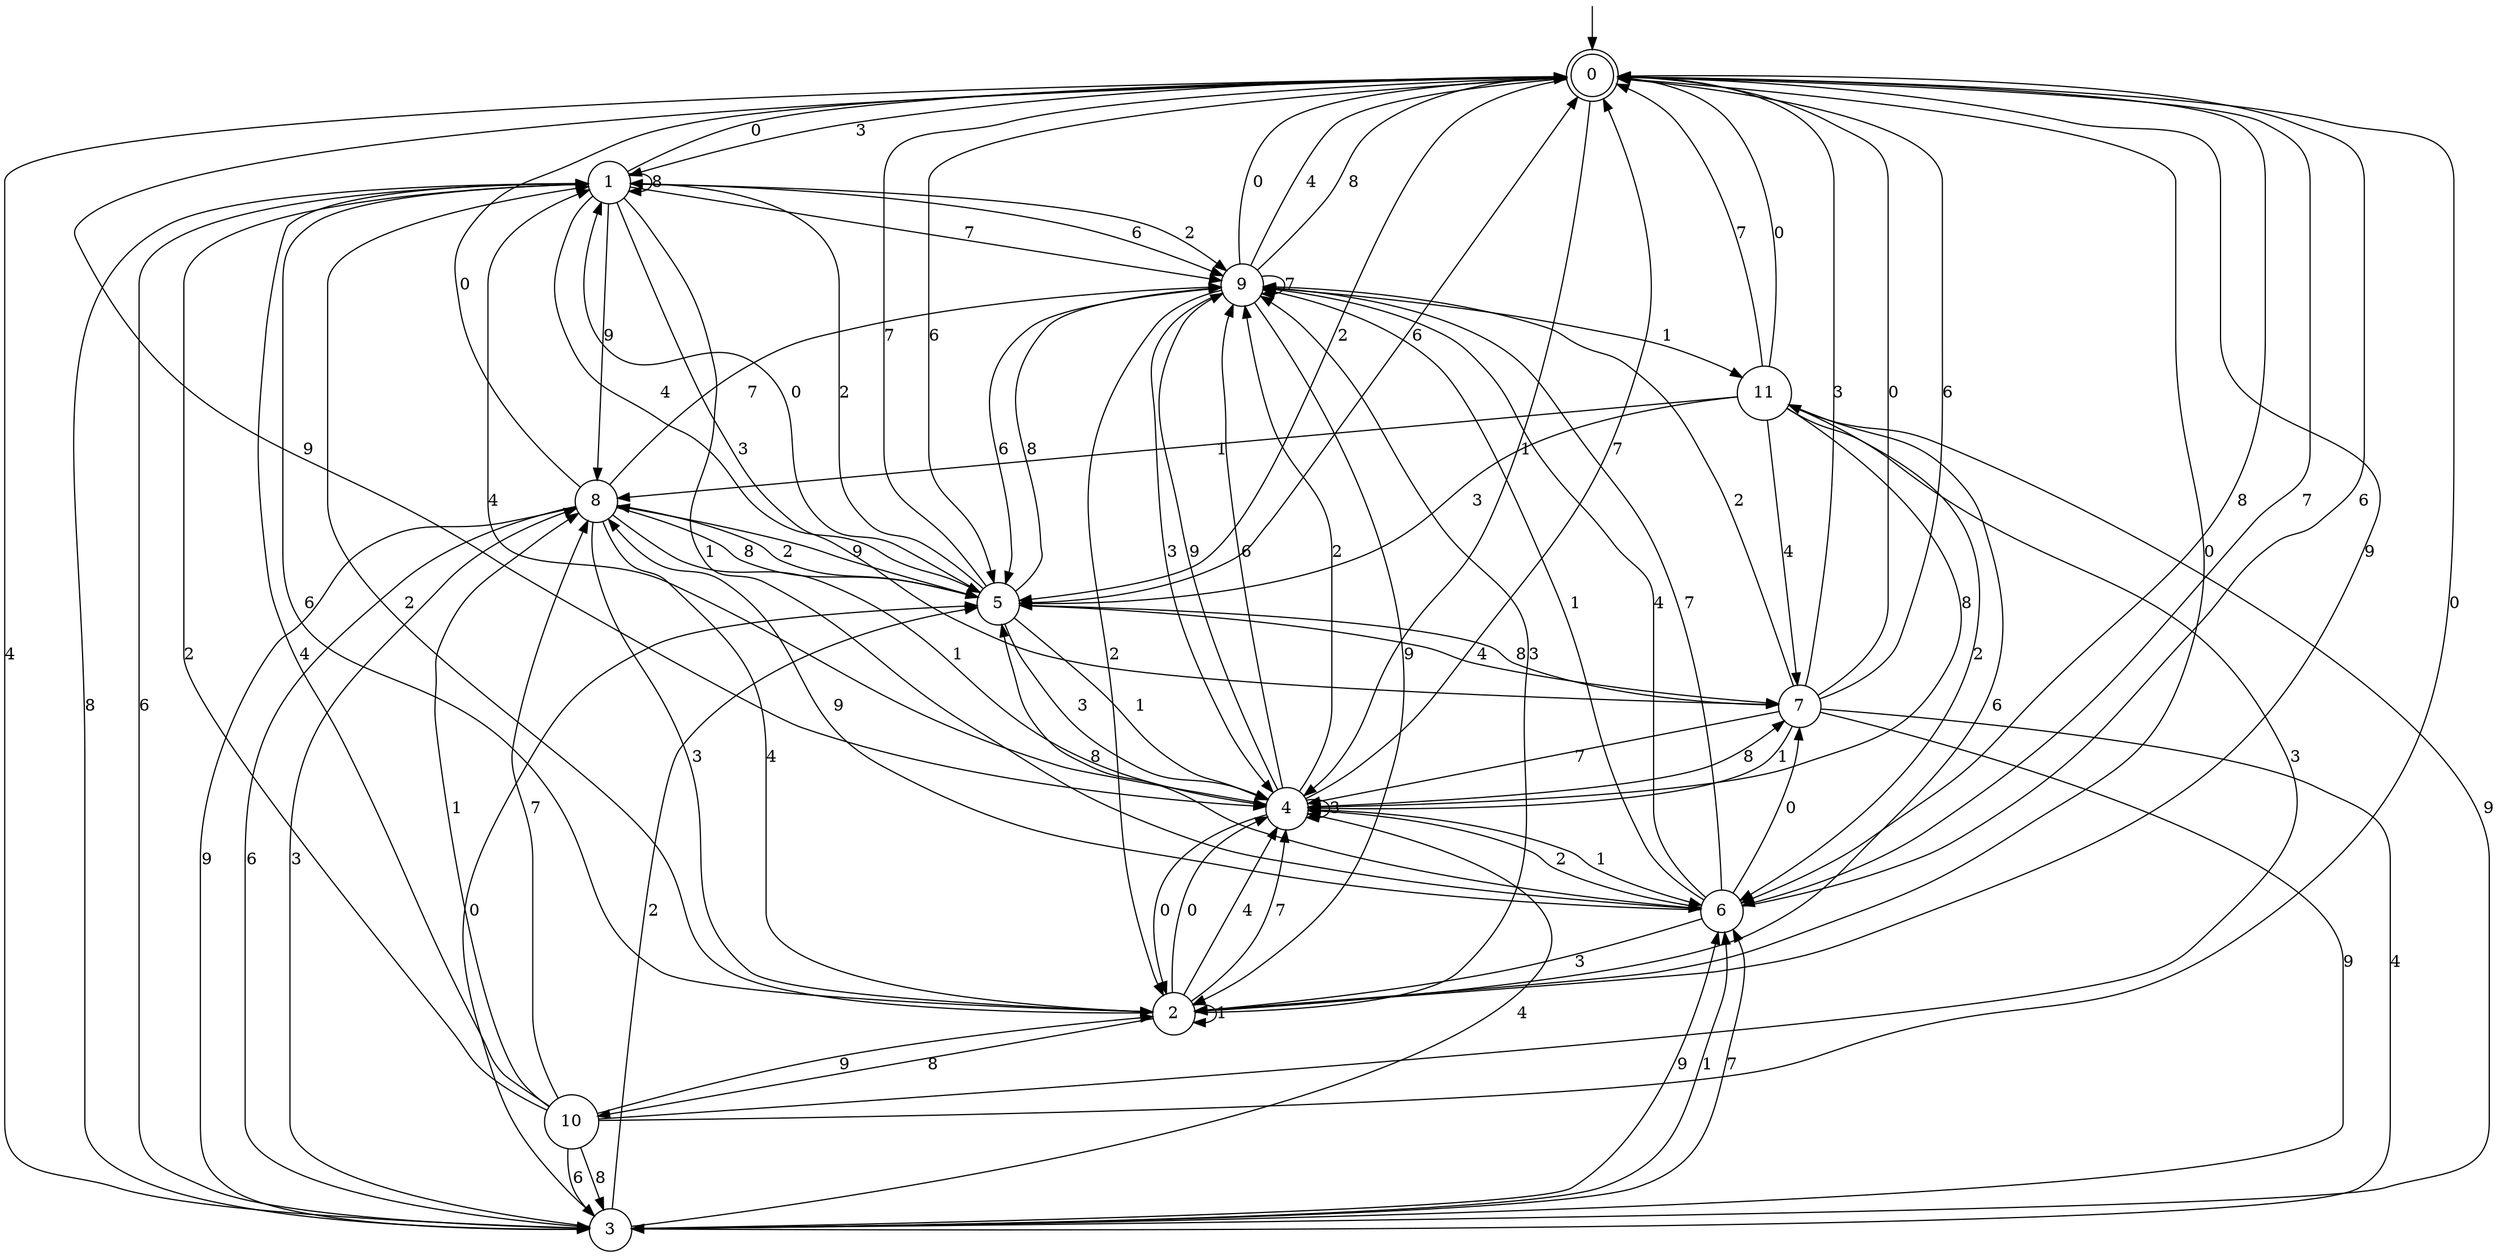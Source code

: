 digraph g {

	s0 [shape="doublecircle" label="0"];
	s1 [shape="circle" label="1"];
	s2 [shape="circle" label="2"];
	s3 [shape="circle" label="3"];
	s4 [shape="circle" label="4"];
	s5 [shape="circle" label="5"];
	s6 [shape="circle" label="6"];
	s7 [shape="circle" label="7"];
	s8 [shape="circle" label="8"];
	s9 [shape="circle" label="9"];
	s10 [shape="circle" label="10"];
	s11 [shape="circle" label="11"];
	s0 -> s1 [label="3"];
	s0 -> s2 [label="0"];
	s0 -> s3 [label="4"];
	s0 -> s4 [label="9"];
	s0 -> s4 [label="1"];
	s0 -> s5 [label="6"];
	s0 -> s5 [label="2"];
	s0 -> s6 [label="8"];
	s0 -> s6 [label="7"];
	s1 -> s7 [label="3"];
	s1 -> s0 [label="0"];
	s1 -> s5 [label="4"];
	s1 -> s8 [label="9"];
	s1 -> s6 [label="1"];
	s1 -> s9 [label="6"];
	s1 -> s9 [label="2"];
	s1 -> s1 [label="8"];
	s1 -> s9 [label="7"];
	s2 -> s9 [label="3"];
	s2 -> s4 [label="0"];
	s2 -> s4 [label="4"];
	s2 -> s0 [label="9"];
	s2 -> s2 [label="1"];
	s2 -> s1 [label="6"];
	s2 -> s1 [label="2"];
	s2 -> s10 [label="8"];
	s2 -> s4 [label="7"];
	s3 -> s8 [label="3"];
	s3 -> s5 [label="0"];
	s3 -> s4 [label="4"];
	s3 -> s6 [label="9"];
	s3 -> s6 [label="1"];
	s3 -> s1 [label="6"];
	s3 -> s5 [label="2"];
	s3 -> s1 [label="8"];
	s3 -> s6 [label="7"];
	s4 -> s4 [label="3"];
	s4 -> s2 [label="0"];
	s4 -> s1 [label="4"];
	s4 -> s9 [label="9"];
	s4 -> s6 [label="1"];
	s4 -> s9 [label="6"];
	s4 -> s9 [label="2"];
	s4 -> s7 [label="8"];
	s4 -> s0 [label="7"];
	s5 -> s4 [label="3"];
	s5 -> s1 [label="0"];
	s5 -> s7 [label="4"];
	s5 -> s8 [label="9"];
	s5 -> s4 [label="1"];
	s5 -> s0 [label="6"];
	s5 -> s1 [label="2"];
	s5 -> s9 [label="8"];
	s5 -> s0 [label="7"];
	s6 -> s2 [label="3"];
	s6 -> s7 [label="0"];
	s6 -> s9 [label="4"];
	s6 -> s8 [label="9"];
	s6 -> s9 [label="1"];
	s6 -> s0 [label="6"];
	s6 -> s4 [label="2"];
	s6 -> s5 [label="8"];
	s6 -> s9 [label="7"];
	s7 -> s0 [label="3"];
	s7 -> s0 [label="0"];
	s7 -> s3 [label="4"];
	s7 -> s3 [label="9"];
	s7 -> s4 [label="1"];
	s7 -> s0 [label="6"];
	s7 -> s9 [label="2"];
	s7 -> s5 [label="8"];
	s7 -> s4 [label="7"];
	s8 -> s2 [label="3"];
	s8 -> s0 [label="0"];
	s8 -> s2 [label="4"];
	s8 -> s3 [label="9"];
	s8 -> s4 [label="1"];
	s8 -> s3 [label="6"];
	s8 -> s5 [label="2"];
	s8 -> s5 [label="8"];
	s8 -> s9 [label="7"];
	s9 -> s4 [label="3"];
	s9 -> s0 [label="0"];
	s9 -> s0 [label="4"];
	s9 -> s2 [label="9"];
	s9 -> s11 [label="1"];
	s9 -> s5 [label="6"];
	s9 -> s2 [label="2"];
	s9 -> s0 [label="8"];
	s9 -> s9 [label="7"];
	s10 -> s11 [label="3"];
	s10 -> s0 [label="0"];
	s10 -> s1 [label="4"];
	s10 -> s2 [label="9"];
	s10 -> s8 [label="1"];
	s10 -> s3 [label="6"];
	s10 -> s1 [label="2"];
	s10 -> s3 [label="8"];
	s10 -> s8 [label="7"];
	s11 -> s5 [label="3"];
	s11 -> s0 [label="0"];
	s11 -> s7 [label="4"];
	s11 -> s3 [label="9"];
	s11 -> s8 [label="1"];
	s11 -> s2 [label="6"];
	s11 -> s6 [label="2"];
	s11 -> s4 [label="8"];
	s11 -> s0 [label="7"];

__start0 [label="" shape="none" width="0" height="0"];
__start0 -> s0;

}
